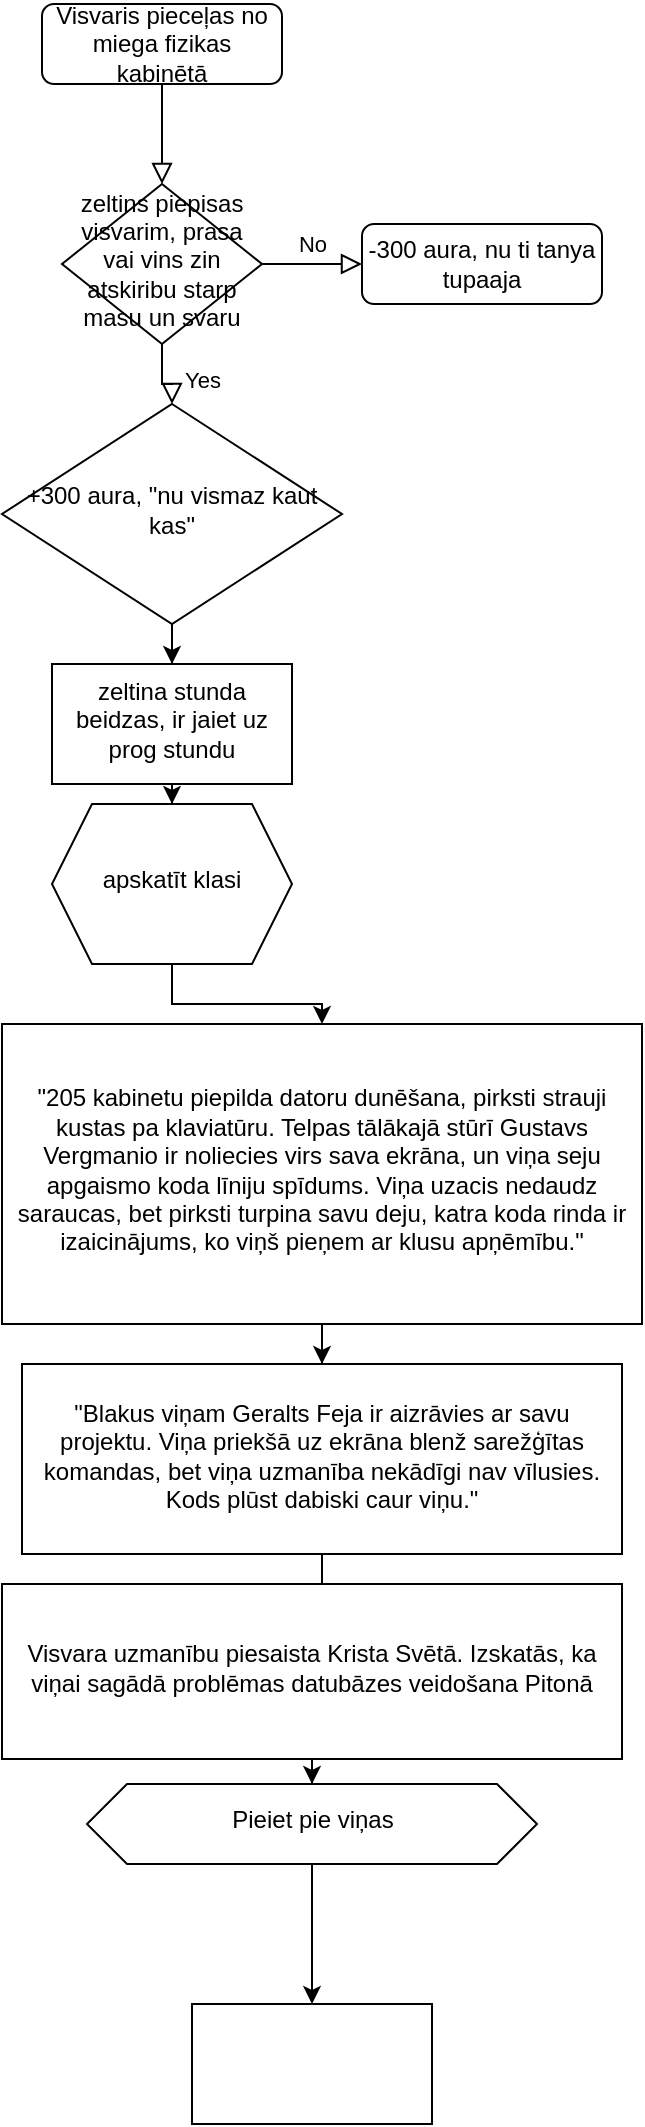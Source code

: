 <mxfile version="24.9.3">
  <diagram id="C5RBs43oDa-KdzZeNtuy" name="Page-1">
    <mxGraphModel dx="880" dy="462" grid="1" gridSize="10" guides="1" tooltips="1" connect="1" arrows="1" fold="1" page="1" pageScale="1" pageWidth="827" pageHeight="1169" math="0" shadow="0">
      <root>
        <mxCell id="WIyWlLk6GJQsqaUBKTNV-0" />
        <mxCell id="WIyWlLk6GJQsqaUBKTNV-1" parent="WIyWlLk6GJQsqaUBKTNV-0" />
        <mxCell id="WIyWlLk6GJQsqaUBKTNV-2" value="" style="rounded=0;html=1;jettySize=auto;orthogonalLoop=1;fontSize=11;endArrow=block;endFill=0;endSize=8;strokeWidth=1;shadow=0;labelBackgroundColor=none;edgeStyle=orthogonalEdgeStyle;" parent="WIyWlLk6GJQsqaUBKTNV-1" source="WIyWlLk6GJQsqaUBKTNV-3" target="WIyWlLk6GJQsqaUBKTNV-6" edge="1">
          <mxGeometry relative="1" as="geometry" />
        </mxCell>
        <mxCell id="WIyWlLk6GJQsqaUBKTNV-3" value="Visvaris pieceļas no miega fizikas kabinētā" style="rounded=1;whiteSpace=wrap;html=1;fontSize=12;glass=0;strokeWidth=1;shadow=0;" parent="WIyWlLk6GJQsqaUBKTNV-1" vertex="1">
          <mxGeometry x="40" width="120" height="40" as="geometry" />
        </mxCell>
        <mxCell id="WIyWlLk6GJQsqaUBKTNV-4" value="Yes" style="rounded=0;html=1;jettySize=auto;orthogonalLoop=1;fontSize=11;endArrow=block;endFill=0;endSize=8;strokeWidth=1;shadow=0;labelBackgroundColor=none;edgeStyle=orthogonalEdgeStyle;" parent="WIyWlLk6GJQsqaUBKTNV-1" source="WIyWlLk6GJQsqaUBKTNV-6" target="WIyWlLk6GJQsqaUBKTNV-10" edge="1">
          <mxGeometry y="20" relative="1" as="geometry">
            <mxPoint as="offset" />
          </mxGeometry>
        </mxCell>
        <mxCell id="WIyWlLk6GJQsqaUBKTNV-5" value="No" style="edgeStyle=orthogonalEdgeStyle;rounded=0;html=1;jettySize=auto;orthogonalLoop=1;fontSize=11;endArrow=block;endFill=0;endSize=8;strokeWidth=1;shadow=0;labelBackgroundColor=none;" parent="WIyWlLk6GJQsqaUBKTNV-1" source="WIyWlLk6GJQsqaUBKTNV-6" target="WIyWlLk6GJQsqaUBKTNV-7" edge="1">
          <mxGeometry y="10" relative="1" as="geometry">
            <mxPoint as="offset" />
          </mxGeometry>
        </mxCell>
        <mxCell id="WIyWlLk6GJQsqaUBKTNV-6" value="zeltins piepisas visvarim, prasa vai vins zin atskiribu starp masu un svaru" style="rhombus;whiteSpace=wrap;html=1;shadow=0;fontFamily=Helvetica;fontSize=12;align=center;strokeWidth=1;spacing=6;spacingTop=-4;" parent="WIyWlLk6GJQsqaUBKTNV-1" vertex="1">
          <mxGeometry x="50" y="90" width="100" height="80" as="geometry" />
        </mxCell>
        <mxCell id="WIyWlLk6GJQsqaUBKTNV-7" value="-300 aura, nu ti tanya tupaaja" style="rounded=1;whiteSpace=wrap;html=1;fontSize=12;glass=0;strokeWidth=1;shadow=0;" parent="WIyWlLk6GJQsqaUBKTNV-1" vertex="1">
          <mxGeometry x="200" y="110" width="120" height="40" as="geometry" />
        </mxCell>
        <mxCell id="0eDE97H2XJ0ATBzzC3DE-1" value="" style="edgeStyle=orthogonalEdgeStyle;rounded=0;orthogonalLoop=1;jettySize=auto;html=1;" parent="WIyWlLk6GJQsqaUBKTNV-1" source="WIyWlLk6GJQsqaUBKTNV-10" target="0eDE97H2XJ0ATBzzC3DE-0" edge="1">
          <mxGeometry relative="1" as="geometry" />
        </mxCell>
        <mxCell id="WIyWlLk6GJQsqaUBKTNV-10" value="+300 aura, &quot;nu vismaz kaut kas&quot;" style="rhombus;whiteSpace=wrap;html=1;shadow=0;fontFamily=Helvetica;fontSize=12;align=center;strokeWidth=1;spacing=6;spacingTop=-4;" parent="WIyWlLk6GJQsqaUBKTNV-1" vertex="1">
          <mxGeometry x="20" y="200" width="170" height="110" as="geometry" />
        </mxCell>
        <mxCell id="0eDE97H2XJ0ATBzzC3DE-3" value="" style="edgeStyle=orthogonalEdgeStyle;rounded=0;orthogonalLoop=1;jettySize=auto;html=1;" parent="WIyWlLk6GJQsqaUBKTNV-1" source="0eDE97H2XJ0ATBzzC3DE-0" target="0eDE97H2XJ0ATBzzC3DE-2" edge="1">
          <mxGeometry relative="1" as="geometry" />
        </mxCell>
        <mxCell id="0eDE97H2XJ0ATBzzC3DE-0" value="zeltina stunda beidzas, ir jaiet uz prog stundu" style="whiteSpace=wrap;html=1;shadow=0;strokeWidth=1;spacing=6;spacingTop=-4;" parent="WIyWlLk6GJQsqaUBKTNV-1" vertex="1">
          <mxGeometry x="45" y="330" width="120" height="60" as="geometry" />
        </mxCell>
        <mxCell id="0eDE97H2XJ0ATBzzC3DE-5" value="" style="edgeStyle=orthogonalEdgeStyle;rounded=0;orthogonalLoop=1;jettySize=auto;html=1;" parent="WIyWlLk6GJQsqaUBKTNV-1" source="0eDE97H2XJ0ATBzzC3DE-2" target="0eDE97H2XJ0ATBzzC3DE-4" edge="1">
          <mxGeometry relative="1" as="geometry" />
        </mxCell>
        <mxCell id="0eDE97H2XJ0ATBzzC3DE-2" value="apskatīt klasi" style="shape=hexagon;perimeter=hexagonPerimeter2;whiteSpace=wrap;html=1;fixedSize=1;shadow=0;strokeWidth=1;spacing=6;spacingTop=-4;" parent="WIyWlLk6GJQsqaUBKTNV-1" vertex="1">
          <mxGeometry x="45" y="400" width="120" height="80" as="geometry" />
        </mxCell>
        <mxCell id="0eDE97H2XJ0ATBzzC3DE-7" value="" style="edgeStyle=orthogonalEdgeStyle;rounded=0;orthogonalLoop=1;jettySize=auto;html=1;" parent="WIyWlLk6GJQsqaUBKTNV-1" source="0eDE97H2XJ0ATBzzC3DE-4" target="0eDE97H2XJ0ATBzzC3DE-6" edge="1">
          <mxGeometry relative="1" as="geometry" />
        </mxCell>
        <mxCell id="0eDE97H2XJ0ATBzzC3DE-4" value="&quot;205 kabinetu piepilda datoru dunēšana, pirksti strauji kustas pa klaviatūru. Telpas tālākajā stūrī Gustavs Vergmanio ir noliecies virs sava ekrāna, un viņa seju apgaismo koda līniju spīdums. Viņa uzacis nedaudz saraucas, bet pirksti turpina savu deju, katra koda rinda ir izaicinājums, ko viņš pieņem ar klusu apņēmību.&quot;" style="whiteSpace=wrap;html=1;shadow=0;strokeWidth=1;spacing=6;spacingTop=-4;" parent="WIyWlLk6GJQsqaUBKTNV-1" vertex="1">
          <mxGeometry x="20" y="510" width="320" height="150" as="geometry" />
        </mxCell>
        <mxCell id="F9Di9zggmc6niYk2Ufa_-2" value="" style="edgeStyle=orthogonalEdgeStyle;rounded=0;orthogonalLoop=1;jettySize=auto;html=1;" edge="1" parent="WIyWlLk6GJQsqaUBKTNV-1" source="0eDE97H2XJ0ATBzzC3DE-6" target="F9Di9zggmc6niYk2Ufa_-1">
          <mxGeometry relative="1" as="geometry" />
        </mxCell>
        <mxCell id="0eDE97H2XJ0ATBzzC3DE-6" value="&quot;Blakus viņam Geralts Feja ir aizrāvies ar savu projektu. Viņa priekšā uz ekrāna blenž sarežģītas komandas, bet viņa uzmanība nekādīgi nav vīlusies. Kods plūst dabiski caur viņu.&quot;" style="whiteSpace=wrap;html=1;shadow=0;strokeWidth=1;spacing=6;spacingTop=-4;" parent="WIyWlLk6GJQsqaUBKTNV-1" vertex="1">
          <mxGeometry x="30" y="680" width="300" height="95" as="geometry" />
        </mxCell>
        <mxCell id="F9Di9zggmc6niYk2Ufa_-5" value="" style="edgeStyle=orthogonalEdgeStyle;rounded=0;orthogonalLoop=1;jettySize=auto;html=1;" edge="1" parent="WIyWlLk6GJQsqaUBKTNV-1" source="F9Di9zggmc6niYk2Ufa_-1" target="F9Di9zggmc6niYk2Ufa_-4">
          <mxGeometry relative="1" as="geometry" />
        </mxCell>
        <mxCell id="F9Di9zggmc6niYk2Ufa_-1" value="Visvara uzmanību piesaista Krista Svētā. Izskatās, ka viņai sagādā problēmas datubāzes veidošana Pitonā" style="whiteSpace=wrap;html=1;shadow=0;strokeWidth=1;spacing=6;spacingTop=-4;" vertex="1" parent="WIyWlLk6GJQsqaUBKTNV-1">
          <mxGeometry x="20" y="790" width="310" height="87.5" as="geometry" />
        </mxCell>
        <mxCell id="F9Di9zggmc6niYk2Ufa_-7" value="" style="edgeStyle=orthogonalEdgeStyle;rounded=0;orthogonalLoop=1;jettySize=auto;html=1;" edge="1" parent="WIyWlLk6GJQsqaUBKTNV-1" source="F9Di9zggmc6niYk2Ufa_-4" target="F9Di9zggmc6niYk2Ufa_-6">
          <mxGeometry relative="1" as="geometry" />
        </mxCell>
        <mxCell id="F9Di9zggmc6niYk2Ufa_-4" value="Pieiet pie viņas" style="shape=hexagon;perimeter=hexagonPerimeter2;whiteSpace=wrap;html=1;fixedSize=1;shadow=0;strokeWidth=1;spacing=6;spacingTop=-4;" vertex="1" parent="WIyWlLk6GJQsqaUBKTNV-1">
          <mxGeometry x="62.5" y="890" width="225" height="40" as="geometry" />
        </mxCell>
        <mxCell id="F9Di9zggmc6niYk2Ufa_-6" value="" style="whiteSpace=wrap;html=1;shadow=0;strokeWidth=1;spacing=6;spacingTop=-4;" vertex="1" parent="WIyWlLk6GJQsqaUBKTNV-1">
          <mxGeometry x="115" y="1000" width="120" height="60" as="geometry" />
        </mxCell>
      </root>
    </mxGraphModel>
  </diagram>
</mxfile>
